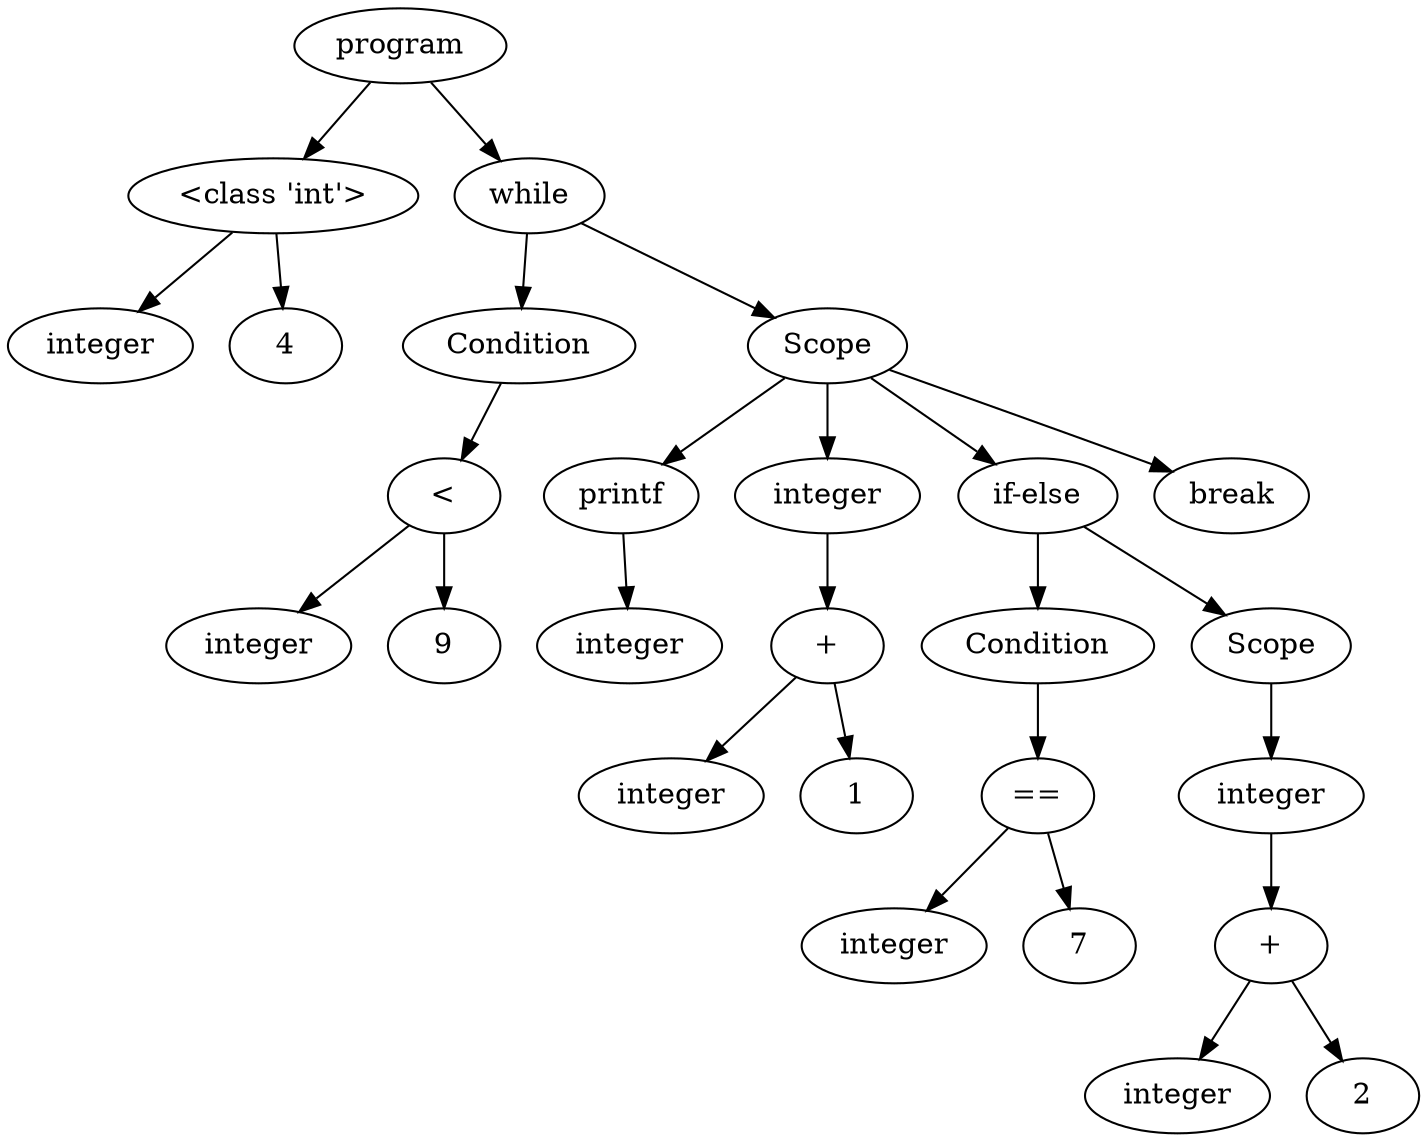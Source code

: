 digraph G { 
"<AST.AST object at 0x000001EB329A4E20> (0)"[label="program"]
"<AST.ASTDataType object at 0x000001EB329A4CD0> (1)"[label="<class 'int'>"]
"<AST.AST object at 0x000001EB329A4E20> (0)"->"<AST.ASTDataType object at 0x000001EB329A4CD0> (1)"
"<AST.ASTDataType object at 0x000001EB329A4CD0> (1)"[label="<class 'int'>"]
"<AST.ASTVariable object at 0x000001EB329A4D30> (2)"[label="integer"]
"<AST.ASTDataType object at 0x000001EB329A4CD0> (1)"->"<AST.ASTVariable object at 0x000001EB329A4D30> (2)"
"<AST.AST object at 0x000001EB329A4D60> (2)"[label="4"]
"<AST.ASTDataType object at 0x000001EB329A4CD0> (1)"->"<AST.AST object at 0x000001EB329A4D60> (2)"
"<AST.ASTWhile object at 0x000001EB329A4BB0> (1)"[label="while"]
"<AST.AST object at 0x000001EB329A4E20> (0)"->"<AST.ASTWhile object at 0x000001EB329A4BB0> (1)"
"<AST.ASTWhile object at 0x000001EB329A4BB0> (1)"[label="while"]
"<AST.ASTCondition object at 0x000001EB329A4B20> (2)"[label="Condition"]
"<AST.ASTWhile object at 0x000001EB329A4BB0> (1)"->"<AST.ASTCondition object at 0x000001EB329A4B20> (2)"
"<AST.ASTCondition object at 0x000001EB329A4B20> (2)"[label="Condition"]
"<AST.ASTOperator object at 0x000001EB329A4A00> (3)"[label="<"]
"<AST.ASTCondition object at 0x000001EB329A4B20> (2)"->"<AST.ASTOperator object at 0x000001EB329A4A00> (3)"
"<AST.ASTOperator object at 0x000001EB329A4A00> (3)"[label="<"]
"<AST.ASTVariable object at 0x000001EB329A4B50> (4)"[label="integer"]
"<AST.ASTOperator object at 0x000001EB329A4A00> (3)"->"<AST.ASTVariable object at 0x000001EB329A4B50> (4)"
"<AST.AST object at 0x000001EB329A4A90> (4)"[label="9"]
"<AST.ASTOperator object at 0x000001EB329A4A00> (3)"->"<AST.AST object at 0x000001EB329A4A90> (4)"
"<AST.ASTScope object at 0x000001EB329A49D0> (2)"[label="Scope"]
"<AST.ASTWhile object at 0x000001EB329A4BB0> (1)"->"<AST.ASTScope object at 0x000001EB329A49D0> (2)"
"<AST.ASTScope object at 0x000001EB329A49D0> (2)"[label="Scope"]
"<AST.ASTPrintf object at 0x000001EB329A49A0> (3)"[label="printf"]
"<AST.ASTScope object at 0x000001EB329A49D0> (2)"->"<AST.ASTPrintf object at 0x000001EB329A49A0> (3)"
"<AST.ASTPrintf object at 0x000001EB329A49A0> (3)"[label="printf"]
"<AST.ASTVariable object at 0x000001EB329A4AF0> (4)"[label="integer"]
"<AST.ASTPrintf object at 0x000001EB329A49A0> (3)"->"<AST.ASTVariable object at 0x000001EB329A4AF0> (4)"
"<AST.ASTVariable object at 0x000001EB329A4790> (3)"[label="integer"]
"<AST.ASTScope object at 0x000001EB329A49D0> (2)"->"<AST.ASTVariable object at 0x000001EB329A4790> (3)"
"<AST.ASTVariable object at 0x000001EB329A4790> (3)"[label="integer"]
"<AST.ASTOperator object at 0x000001EB329A4820> (4)"[label="+"]
"<AST.ASTVariable object at 0x000001EB329A4790> (3)"->"<AST.ASTOperator object at 0x000001EB329A4820> (4)"
"<AST.ASTOperator object at 0x000001EB329A4820> (4)"[label="+"]
"<AST.ASTVariable object at 0x000001EB329A4C70> (5)"[label="integer"]
"<AST.ASTOperator object at 0x000001EB329A4820> (4)"->"<AST.ASTVariable object at 0x000001EB329A4C70> (5)"
"<AST.AST object at 0x000001EB329A47F0> (5)"[label="1"]
"<AST.ASTOperator object at 0x000001EB329A4820> (4)"->"<AST.AST object at 0x000001EB329A47F0> (5)"
"<AST.AST object at 0x000001EB329A4700> (3)"[label="if-else"]
"<AST.ASTScope object at 0x000001EB329A49D0> (2)"->"<AST.AST object at 0x000001EB329A4700> (3)"
"<AST.AST object at 0x000001EB329A4700> (3)"[label="if-else"]
"<AST.AST object at 0x000001EB329A46A0> (4)"[label="Condition"]
"<AST.AST object at 0x000001EB329A4700> (3)"->"<AST.AST object at 0x000001EB329A46A0> (4)"
"<AST.AST object at 0x000001EB329A46A0> (4)"[label="Condition"]
"<AST.ASTOperator object at 0x000001EB329A4850> (5)"[label="=="]
"<AST.AST object at 0x000001EB329A46A0> (4)"->"<AST.ASTOperator object at 0x000001EB329A4850> (5)"
"<AST.ASTOperator object at 0x000001EB329A4850> (5)"[label="=="]
"<AST.ASTVariable object at 0x000001EB329A4610> (6)"[label="integer"]
"<AST.ASTOperator object at 0x000001EB329A4850> (5)"->"<AST.ASTVariable object at 0x000001EB329A4610> (6)"
"<AST.AST object at 0x000001EB329A4730> (6)"[label="7"]
"<AST.ASTOperator object at 0x000001EB329A4850> (5)"->"<AST.AST object at 0x000001EB329A4730> (6)"
"<AST.ASTScope object at 0x000001EB329A4520> (4)"[label="Scope"]
"<AST.AST object at 0x000001EB329A4700> (3)"->"<AST.ASTScope object at 0x000001EB329A4520> (4)"
"<AST.ASTScope object at 0x000001EB329A4520> (4)"[label="Scope"]
"<AST.ASTVariable object at 0x000001EB329A44C0> (5)"[label="integer"]
"<AST.ASTScope object at 0x000001EB329A4520> (4)"->"<AST.ASTVariable object at 0x000001EB329A44C0> (5)"
"<AST.ASTVariable object at 0x000001EB329A44C0> (5)"[label="integer"]
"<AST.ASTOperator object at 0x000001EB329A4340> (6)"[label="+"]
"<AST.ASTVariable object at 0x000001EB329A44C0> (5)"->"<AST.ASTOperator object at 0x000001EB329A4340> (6)"
"<AST.ASTOperator object at 0x000001EB329A4340> (6)"[label="+"]
"<AST.ASTVariable object at 0x000001EB329A4430> (7)"[label="integer"]
"<AST.ASTOperator object at 0x000001EB329A4340> (6)"->"<AST.ASTVariable object at 0x000001EB329A4430> (7)"
"<AST.AST object at 0x000001EB329A43A0> (7)"[label="2"]
"<AST.ASTOperator object at 0x000001EB329A4340> (6)"->"<AST.AST object at 0x000001EB329A43A0> (7)"
"<AST.ASTOneTokenStatement object at 0x000001EB329A4550> (3)"[label="break"]
"<AST.ASTScope object at 0x000001EB329A49D0> (2)"->"<AST.ASTOneTokenStatement object at 0x000001EB329A4550> (3)"
}